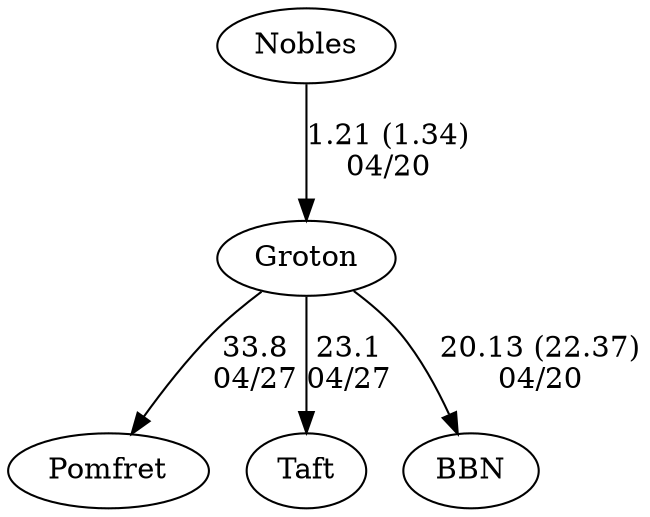 digraph boys3foursGroton {Groton [URL="boys3foursGrotonGroton.html"];Pomfret [URL="boys3foursGrotonPomfret.html"];Taft [URL="boys3foursGrotonTaft.html"];BBN [URL="boys3foursGrotonBBN.html"];Nobles [URL="boys3foursGrotonNobles.html"];Groton -> Taft[label="23.1
04/27", weight="77", tooltip="NEIRA Boys ,Pomfret v. Groton, Taft			
Distance: 1500 Conditions: At the start, crossing tailwinds of ~10MPH. Winds shifted to a mostly tail after first 500M of ~15MPH, with occasional gusts 20 to 25. Water was choppy after the first 500M all the way to finish line. Comments: Race order: B4, B3, B5, B2, B1 (with girls' races interspersed).
Winds made aligning starts challenging. Commendable job by aligner. B2 crews were roughly 30ft. over the line at the start. Course steering was challenging for almost all crews. Wind also affected crews as many drifted into other lanes, though no significant impediments that impacted finish order were detected.
None", URL="https://www.row2k.com/results/resultspage.cfm?UID=DE911428BA7DE499F2D28BF6D23E48AA&cat=1", random="random"]; 
Groton -> Pomfret[label="33.8
04/27", weight="67", tooltip="NEIRA Boys ,Pomfret v. Groton, Taft			
Distance: 1500 Conditions: At the start, crossing tailwinds of ~10MPH. Winds shifted to a mostly tail after first 500M of ~15MPH, with occasional gusts 20 to 25. Water was choppy after the first 500M all the way to finish line. Comments: Race order: B4, B3, B5, B2, B1 (with girls' races interspersed).
Winds made aligning starts challenging. Commendable job by aligner. B2 crews were roughly 30ft. over the line at the start. Course steering was challenging for almost all crews. Wind also affected crews as many drifted into other lanes, though no significant impediments that impacted finish order were detected.
None", URL="https://www.row2k.com/results/resultspage.cfm?UID=DE911428BA7DE499F2D28BF6D23E48AA&cat=1", random="random"]; 
Nobles -> Groton[label="1.21 (1.34)
04/20", weight="99", tooltip="NEIRA,Buckingham, Browne & Nichols vs Nobles, Groton			
Distance: 1350m Conditions: Excellent conditions.
Cloudy and cool
Mostly flat water.
A very light headwind for later races. Comments: In boys 4th boat race, Groton and BB&N clashed blades for roughly the first 20 strokes due to Groton moving into BB&N's lane off the start. This did not affect the order of finish but did have an effect on margins. Both boats handled the situation well once within it.
5th boats raced on the Powerhouse course approximately 2 hours earlier than Varsity racing.
NOTE: 6th, 7th boat races took place on the Charles River JV course, from Northeastern to the Kayak Pavilion.
BB&N and Nobles also raced their 7th and 8th boat crews in eights, a race which was slightly shorter due to a restart.
Times for this race were:
Nobles: 2:22.3
BB&N: 2:30.1
many thanks to all crews and coaches for a great day of racing for full teams.
None", URL="https://www.row2k.com/results/resultspage.cfm?UID=20E78FECE0268B5584D1E5BC6689C505&cat=1", random="random"]; 
Groton -> BBN[label="20.13 (22.37)
04/20", weight="80", tooltip="NEIRA,Buckingham, Browne & Nichols vs Nobles, Groton			
Distance: 1350m Conditions: Excellent conditions.
Cloudy and cool
Mostly flat water.
A very light headwind for later races. Comments: In boys 4th boat race, Groton and BB&N clashed blades for roughly the first 20 strokes due to Groton moving into BB&N's lane off the start. This did not affect the order of finish but did have an effect on margins. Both boats handled the situation well once within it.
5th boats raced on the Powerhouse course approximately 2 hours earlier than Varsity racing.
NOTE: 6th, 7th boat races took place on the Charles River JV course, from Northeastern to the Kayak Pavilion.
BB&N and Nobles also raced their 7th and 8th boat crews in eights, a race which was slightly shorter due to a restart.
Times for this race were:
Nobles: 2:22.3
BB&N: 2:30.1
many thanks to all crews and coaches for a great day of racing for full teams.
None", URL="https://www.row2k.com/results/resultspage.cfm?UID=20E78FECE0268B5584D1E5BC6689C505&cat=1", random="random"]}